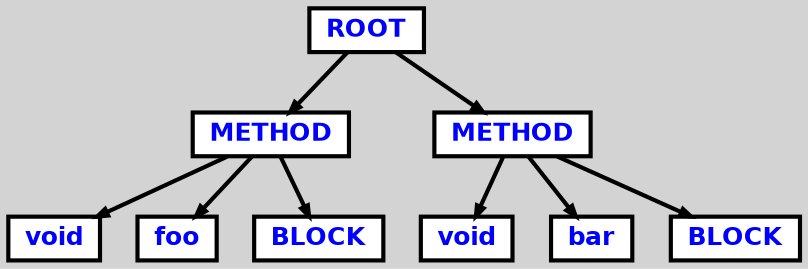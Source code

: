 digraph {

	ordering=out;
	ranksep=.4;
	bgcolor="lightgrey"; node [shape=box, fixedsize=false, fontsize=12, fontname="Helvetica-bold", fontcolor="blue"
		width=.25, height=.25, color="black", fillcolor="white", style="filled, solid, bold"];
	edge [arrowsize=.5, color="black", style="bold"]

  n0 [label="ROOT"];
  n1 [label="METHOD"];
  n1 [label="METHOD"];
  n2 [label="void"];
  n3 [label="foo"];
  n4 [label="BLOCK"];
  n5 [label="METHOD"];
  n5 [label="METHOD"];
  n6 [label="void"];
  n7 [label="bar"];
  n8 [label="BLOCK"];

  n0 -> n1 // "ROOT" -> "METHOD"
  n1 -> n2 // "METHOD" -> "void"
  n1 -> n3 // "METHOD" -> "foo"
  n1 -> n4 // "METHOD" -> "BLOCK"
  n0 -> n5 // "ROOT" -> "METHOD"
  n5 -> n6 // "METHOD" -> "void"
  n5 -> n7 // "METHOD" -> "bar"
  n5 -> n8 // "METHOD" -> "BLOCK"

}

